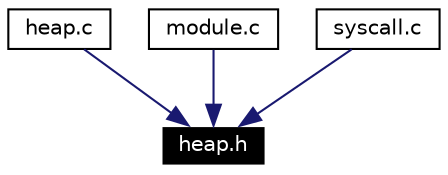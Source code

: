digraph G
{
  edge [fontname="Helvetica",fontsize=10,labelfontname="Helvetica",labelfontsize=10];
  node [fontname="Helvetica",fontsize=10,shape=record];
  Node1 [label="heap.h",height=0.2,width=0.4,color="white", fillcolor="black", style="filled" fontcolor="white"];
  Node2 -> Node1 [color="midnightblue",fontsize=10,style="solid",fontname="Helvetica"];
  Node2 [label="heap.c",height=0.2,width=0.4,color="black",URL="$skins_2rtai_2heap_8c.html"];
  Node3 -> Node1 [color="midnightblue",fontsize=10,style="solid",fontname="Helvetica"];
  Node3 [label="module.c",height=0.2,width=0.4,color="black",URL="$skins_2rtai_2module_8c.html"];
  Node4 -> Node1 [color="midnightblue",fontsize=10,style="solid",fontname="Helvetica"];
  Node4 [label="syscall.c",height=0.2,width=0.4,color="black",URL="$syscall_8c.html"];
}
